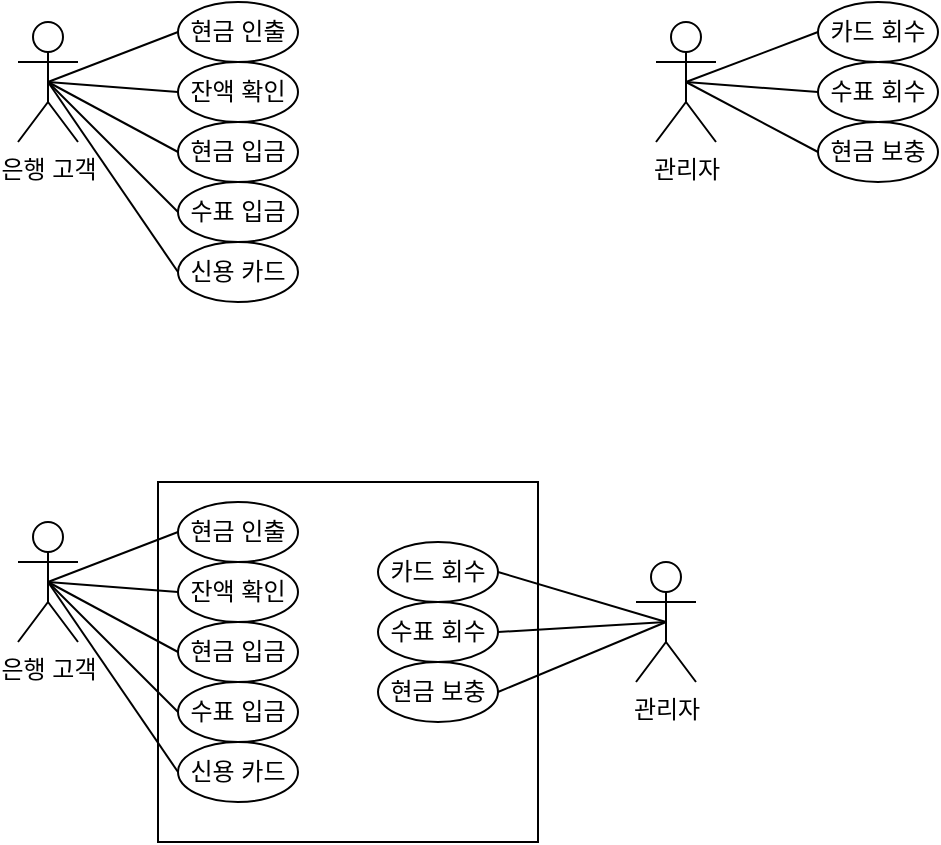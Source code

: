 <mxfile version="24.7.12">
  <diagram name="페이지-1" id="ECdvavilqYJE2rxT17Ej">
    <mxGraphModel dx="1434" dy="746" grid="1" gridSize="10" guides="1" tooltips="1" connect="1" arrows="1" fold="1" page="1" pageScale="1" pageWidth="827" pageHeight="1169" math="0" shadow="0">
      <root>
        <mxCell id="0" />
        <mxCell id="1" parent="0" />
        <mxCell id="z-u6eHZ-hz82Md28vzG_-38" value="" style="rounded=0;whiteSpace=wrap;html=1;" vertex="1" parent="1">
          <mxGeometry x="150" y="280" width="190" height="180" as="geometry" />
        </mxCell>
        <mxCell id="z-u6eHZ-hz82Md28vzG_-1" value="관리자" style="shape=umlActor;verticalLabelPosition=bottom;verticalAlign=top;html=1;outlineConnect=0;" vertex="1" parent="1">
          <mxGeometry x="399" y="50" width="30" height="60" as="geometry" />
        </mxCell>
        <mxCell id="z-u6eHZ-hz82Md28vzG_-2" value="은행 고객" style="shape=umlActor;verticalLabelPosition=bottom;verticalAlign=top;html=1;outlineConnect=0;" vertex="1" parent="1">
          <mxGeometry x="80" y="50" width="30" height="60" as="geometry" />
        </mxCell>
        <mxCell id="z-u6eHZ-hz82Md28vzG_-3" value="현금 인출" style="ellipse;whiteSpace=wrap;html=1;" vertex="1" parent="1">
          <mxGeometry x="160" y="40" width="60" height="30" as="geometry" />
        </mxCell>
        <mxCell id="z-u6eHZ-hz82Md28vzG_-4" value="잔액 확인" style="ellipse;whiteSpace=wrap;html=1;" vertex="1" parent="1">
          <mxGeometry x="160" y="70" width="60" height="30" as="geometry" />
        </mxCell>
        <mxCell id="z-u6eHZ-hz82Md28vzG_-5" value="현금 입금" style="ellipse;whiteSpace=wrap;html=1;" vertex="1" parent="1">
          <mxGeometry x="160" y="100" width="60" height="30" as="geometry" />
        </mxCell>
        <mxCell id="z-u6eHZ-hz82Md28vzG_-6" value="수표 입금" style="ellipse;whiteSpace=wrap;html=1;" vertex="1" parent="1">
          <mxGeometry x="160" y="130" width="60" height="30" as="geometry" />
        </mxCell>
        <mxCell id="z-u6eHZ-hz82Md28vzG_-7" value="신용 카드" style="ellipse;whiteSpace=wrap;html=1;" vertex="1" parent="1">
          <mxGeometry x="160" y="160" width="60" height="30" as="geometry" />
        </mxCell>
        <mxCell id="z-u6eHZ-hz82Md28vzG_-8" value="수표 회수" style="ellipse;whiteSpace=wrap;html=1;" vertex="1" parent="1">
          <mxGeometry x="480" y="70" width="60" height="30" as="geometry" />
        </mxCell>
        <mxCell id="z-u6eHZ-hz82Md28vzG_-9" value="카드 회수" style="ellipse;whiteSpace=wrap;html=1;" vertex="1" parent="1">
          <mxGeometry x="480" y="40" width="60" height="30" as="geometry" />
        </mxCell>
        <mxCell id="z-u6eHZ-hz82Md28vzG_-10" value="현금 보충" style="ellipse;whiteSpace=wrap;html=1;" vertex="1" parent="1">
          <mxGeometry x="480" y="100" width="60" height="30" as="geometry" />
        </mxCell>
        <mxCell id="z-u6eHZ-hz82Md28vzG_-12" value="" style="endArrow=none;html=1;rounded=0;entryX=0;entryY=0.5;entryDx=0;entryDy=0;exitX=0.5;exitY=0.5;exitDx=0;exitDy=0;exitPerimeter=0;" edge="1" parent="1" source="z-u6eHZ-hz82Md28vzG_-2" target="z-u6eHZ-hz82Md28vzG_-3">
          <mxGeometry width="50" height="50" relative="1" as="geometry">
            <mxPoint x="110" y="105" as="sourcePoint" />
            <mxPoint x="160" y="55" as="targetPoint" />
          </mxGeometry>
        </mxCell>
        <mxCell id="z-u6eHZ-hz82Md28vzG_-13" value="" style="endArrow=none;html=1;rounded=0;entryX=0;entryY=0.5;entryDx=0;entryDy=0;exitX=0.5;exitY=0.5;exitDx=0;exitDy=0;exitPerimeter=0;" edge="1" parent="1" source="z-u6eHZ-hz82Md28vzG_-2" target="z-u6eHZ-hz82Md28vzG_-4">
          <mxGeometry width="50" height="50" relative="1" as="geometry">
            <mxPoint x="400" y="420" as="sourcePoint" />
            <mxPoint x="450" y="370" as="targetPoint" />
          </mxGeometry>
        </mxCell>
        <mxCell id="z-u6eHZ-hz82Md28vzG_-14" value="" style="endArrow=none;html=1;rounded=0;entryX=0;entryY=0.5;entryDx=0;entryDy=0;exitX=0.5;exitY=0.5;exitDx=0;exitDy=0;exitPerimeter=0;" edge="1" parent="1" source="z-u6eHZ-hz82Md28vzG_-2" target="z-u6eHZ-hz82Md28vzG_-5">
          <mxGeometry width="50" height="50" relative="1" as="geometry">
            <mxPoint x="410" y="430" as="sourcePoint" />
            <mxPoint x="460" y="380" as="targetPoint" />
          </mxGeometry>
        </mxCell>
        <mxCell id="z-u6eHZ-hz82Md28vzG_-15" value="" style="endArrow=none;html=1;rounded=0;entryX=0;entryY=0.5;entryDx=0;entryDy=0;exitX=0.5;exitY=0.5;exitDx=0;exitDy=0;exitPerimeter=0;" edge="1" parent="1" source="z-u6eHZ-hz82Md28vzG_-2" target="z-u6eHZ-hz82Md28vzG_-6">
          <mxGeometry width="50" height="50" relative="1" as="geometry">
            <mxPoint x="420" y="440" as="sourcePoint" />
            <mxPoint x="470" y="390" as="targetPoint" />
          </mxGeometry>
        </mxCell>
        <mxCell id="z-u6eHZ-hz82Md28vzG_-16" value="" style="endArrow=none;html=1;rounded=0;entryX=0;entryY=0.5;entryDx=0;entryDy=0;exitX=0.5;exitY=0.5;exitDx=0;exitDy=0;exitPerimeter=0;" edge="1" parent="1" source="z-u6eHZ-hz82Md28vzG_-2" target="z-u6eHZ-hz82Md28vzG_-7">
          <mxGeometry width="50" height="50" relative="1" as="geometry">
            <mxPoint x="430" y="450" as="sourcePoint" />
            <mxPoint x="480" y="400" as="targetPoint" />
          </mxGeometry>
        </mxCell>
        <mxCell id="z-u6eHZ-hz82Md28vzG_-17" value="" style="endArrow=none;html=1;rounded=0;entryX=0;entryY=0.5;entryDx=0;entryDy=0;exitX=0.5;exitY=0.5;exitDx=0;exitDy=0;exitPerimeter=0;" edge="1" parent="1" source="z-u6eHZ-hz82Md28vzG_-1" target="z-u6eHZ-hz82Md28vzG_-9">
          <mxGeometry width="50" height="50" relative="1" as="geometry">
            <mxPoint x="105" y="90" as="sourcePoint" />
            <mxPoint x="170" y="185" as="targetPoint" />
          </mxGeometry>
        </mxCell>
        <mxCell id="z-u6eHZ-hz82Md28vzG_-18" value="" style="endArrow=none;html=1;rounded=0;entryX=0;entryY=0.5;entryDx=0;entryDy=0;exitX=0.5;exitY=0.5;exitDx=0;exitDy=0;exitPerimeter=0;" edge="1" parent="1" source="z-u6eHZ-hz82Md28vzG_-1" target="z-u6eHZ-hz82Md28vzG_-8">
          <mxGeometry width="50" height="50" relative="1" as="geometry">
            <mxPoint x="115" y="100" as="sourcePoint" />
            <mxPoint x="180" y="195" as="targetPoint" />
          </mxGeometry>
        </mxCell>
        <mxCell id="z-u6eHZ-hz82Md28vzG_-19" value="" style="endArrow=none;html=1;rounded=0;entryX=0;entryY=0.5;entryDx=0;entryDy=0;exitX=0.5;exitY=0.5;exitDx=0;exitDy=0;exitPerimeter=0;" edge="1" parent="1" source="z-u6eHZ-hz82Md28vzG_-1" target="z-u6eHZ-hz82Md28vzG_-10">
          <mxGeometry width="50" height="50" relative="1" as="geometry">
            <mxPoint x="125" y="110" as="sourcePoint" />
            <mxPoint x="190" y="205" as="targetPoint" />
          </mxGeometry>
        </mxCell>
        <mxCell id="z-u6eHZ-hz82Md28vzG_-20" value="은행 고객" style="shape=umlActor;verticalLabelPosition=bottom;verticalAlign=top;html=1;outlineConnect=0;" vertex="1" parent="1">
          <mxGeometry x="80" y="300" width="30" height="60" as="geometry" />
        </mxCell>
        <mxCell id="z-u6eHZ-hz82Md28vzG_-21" value="현금 인출" style="ellipse;whiteSpace=wrap;html=1;" vertex="1" parent="1">
          <mxGeometry x="160" y="290" width="60" height="30" as="geometry" />
        </mxCell>
        <mxCell id="z-u6eHZ-hz82Md28vzG_-22" value="잔액 확인" style="ellipse;whiteSpace=wrap;html=1;" vertex="1" parent="1">
          <mxGeometry x="160" y="320" width="60" height="30" as="geometry" />
        </mxCell>
        <mxCell id="z-u6eHZ-hz82Md28vzG_-23" value="현금 입금" style="ellipse;whiteSpace=wrap;html=1;" vertex="1" parent="1">
          <mxGeometry x="160" y="350" width="60" height="30" as="geometry" />
        </mxCell>
        <mxCell id="z-u6eHZ-hz82Md28vzG_-24" value="수표 입금" style="ellipse;whiteSpace=wrap;html=1;" vertex="1" parent="1">
          <mxGeometry x="160" y="380" width="60" height="30" as="geometry" />
        </mxCell>
        <mxCell id="z-u6eHZ-hz82Md28vzG_-25" value="신용 카드" style="ellipse;whiteSpace=wrap;html=1;" vertex="1" parent="1">
          <mxGeometry x="160" y="410" width="60" height="30" as="geometry" />
        </mxCell>
        <mxCell id="z-u6eHZ-hz82Md28vzG_-26" value="" style="endArrow=none;html=1;rounded=0;entryX=0;entryY=0.5;entryDx=0;entryDy=0;exitX=0.5;exitY=0.5;exitDx=0;exitDy=0;exitPerimeter=0;" edge="1" parent="1" source="z-u6eHZ-hz82Md28vzG_-20" target="z-u6eHZ-hz82Md28vzG_-21">
          <mxGeometry width="50" height="50" relative="1" as="geometry">
            <mxPoint x="110" y="355" as="sourcePoint" />
            <mxPoint x="160" y="305" as="targetPoint" />
          </mxGeometry>
        </mxCell>
        <mxCell id="z-u6eHZ-hz82Md28vzG_-27" value="" style="endArrow=none;html=1;rounded=0;entryX=0;entryY=0.5;entryDx=0;entryDy=0;exitX=0.5;exitY=0.5;exitDx=0;exitDy=0;exitPerimeter=0;" edge="1" parent="1" source="z-u6eHZ-hz82Md28vzG_-20" target="z-u6eHZ-hz82Md28vzG_-22">
          <mxGeometry width="50" height="50" relative="1" as="geometry">
            <mxPoint x="400" y="670" as="sourcePoint" />
            <mxPoint x="450" y="620" as="targetPoint" />
          </mxGeometry>
        </mxCell>
        <mxCell id="z-u6eHZ-hz82Md28vzG_-28" value="" style="endArrow=none;html=1;rounded=0;entryX=0;entryY=0.5;entryDx=0;entryDy=0;exitX=0.5;exitY=0.5;exitDx=0;exitDy=0;exitPerimeter=0;" edge="1" parent="1" source="z-u6eHZ-hz82Md28vzG_-20" target="z-u6eHZ-hz82Md28vzG_-23">
          <mxGeometry width="50" height="50" relative="1" as="geometry">
            <mxPoint x="410" y="680" as="sourcePoint" />
            <mxPoint x="460" y="630" as="targetPoint" />
          </mxGeometry>
        </mxCell>
        <mxCell id="z-u6eHZ-hz82Md28vzG_-29" value="" style="endArrow=none;html=1;rounded=0;entryX=0;entryY=0.5;entryDx=0;entryDy=0;exitX=0.5;exitY=0.5;exitDx=0;exitDy=0;exitPerimeter=0;" edge="1" parent="1" source="z-u6eHZ-hz82Md28vzG_-20" target="z-u6eHZ-hz82Md28vzG_-24">
          <mxGeometry width="50" height="50" relative="1" as="geometry">
            <mxPoint x="420" y="690" as="sourcePoint" />
            <mxPoint x="470" y="640" as="targetPoint" />
          </mxGeometry>
        </mxCell>
        <mxCell id="z-u6eHZ-hz82Md28vzG_-30" value="" style="endArrow=none;html=1;rounded=0;entryX=0;entryY=0.5;entryDx=0;entryDy=0;exitX=0.5;exitY=0.5;exitDx=0;exitDy=0;exitPerimeter=0;" edge="1" parent="1" source="z-u6eHZ-hz82Md28vzG_-20" target="z-u6eHZ-hz82Md28vzG_-25">
          <mxGeometry width="50" height="50" relative="1" as="geometry">
            <mxPoint x="430" y="700" as="sourcePoint" />
            <mxPoint x="480" y="650" as="targetPoint" />
          </mxGeometry>
        </mxCell>
        <mxCell id="z-u6eHZ-hz82Md28vzG_-31" value="관리자" style="shape=umlActor;verticalLabelPosition=bottom;verticalAlign=top;html=1;outlineConnect=0;" vertex="1" parent="1">
          <mxGeometry x="389" y="320" width="30" height="60" as="geometry" />
        </mxCell>
        <mxCell id="z-u6eHZ-hz82Md28vzG_-32" value="수표 회수" style="ellipse;whiteSpace=wrap;html=1;" vertex="1" parent="1">
          <mxGeometry x="260" y="340" width="60" height="30" as="geometry" />
        </mxCell>
        <mxCell id="z-u6eHZ-hz82Md28vzG_-33" value="카드 회수" style="ellipse;whiteSpace=wrap;html=1;" vertex="1" parent="1">
          <mxGeometry x="260" y="310" width="60" height="30" as="geometry" />
        </mxCell>
        <mxCell id="z-u6eHZ-hz82Md28vzG_-34" value="현금 보충" style="ellipse;whiteSpace=wrap;html=1;" vertex="1" parent="1">
          <mxGeometry x="260" y="370" width="60" height="30" as="geometry" />
        </mxCell>
        <mxCell id="z-u6eHZ-hz82Md28vzG_-35" value="" style="endArrow=none;html=1;rounded=0;entryX=1;entryY=0.5;entryDx=0;entryDy=0;exitX=0.5;exitY=0.5;exitDx=0;exitDy=0;exitPerimeter=0;" edge="1" parent="1" source="z-u6eHZ-hz82Md28vzG_-31" target="z-u6eHZ-hz82Md28vzG_-33">
          <mxGeometry width="50" height="50" relative="1" as="geometry">
            <mxPoint x="95" y="360" as="sourcePoint" />
            <mxPoint x="160" y="455" as="targetPoint" />
          </mxGeometry>
        </mxCell>
        <mxCell id="z-u6eHZ-hz82Md28vzG_-36" value="" style="endArrow=none;html=1;rounded=0;entryX=1;entryY=0.5;entryDx=0;entryDy=0;exitX=0.5;exitY=0.5;exitDx=0;exitDy=0;exitPerimeter=0;" edge="1" parent="1" source="z-u6eHZ-hz82Md28vzG_-31" target="z-u6eHZ-hz82Md28vzG_-32">
          <mxGeometry width="50" height="50" relative="1" as="geometry">
            <mxPoint x="105" y="370" as="sourcePoint" />
            <mxPoint x="170" y="465" as="targetPoint" />
          </mxGeometry>
        </mxCell>
        <mxCell id="z-u6eHZ-hz82Md28vzG_-37" value="" style="endArrow=none;html=1;rounded=0;entryX=1;entryY=0.5;entryDx=0;entryDy=0;exitX=0.5;exitY=0.5;exitDx=0;exitDy=0;exitPerimeter=0;" edge="1" parent="1" source="z-u6eHZ-hz82Md28vzG_-31" target="z-u6eHZ-hz82Md28vzG_-34">
          <mxGeometry width="50" height="50" relative="1" as="geometry">
            <mxPoint x="115" y="380" as="sourcePoint" />
            <mxPoint x="180" y="475" as="targetPoint" />
          </mxGeometry>
        </mxCell>
      </root>
    </mxGraphModel>
  </diagram>
</mxfile>
